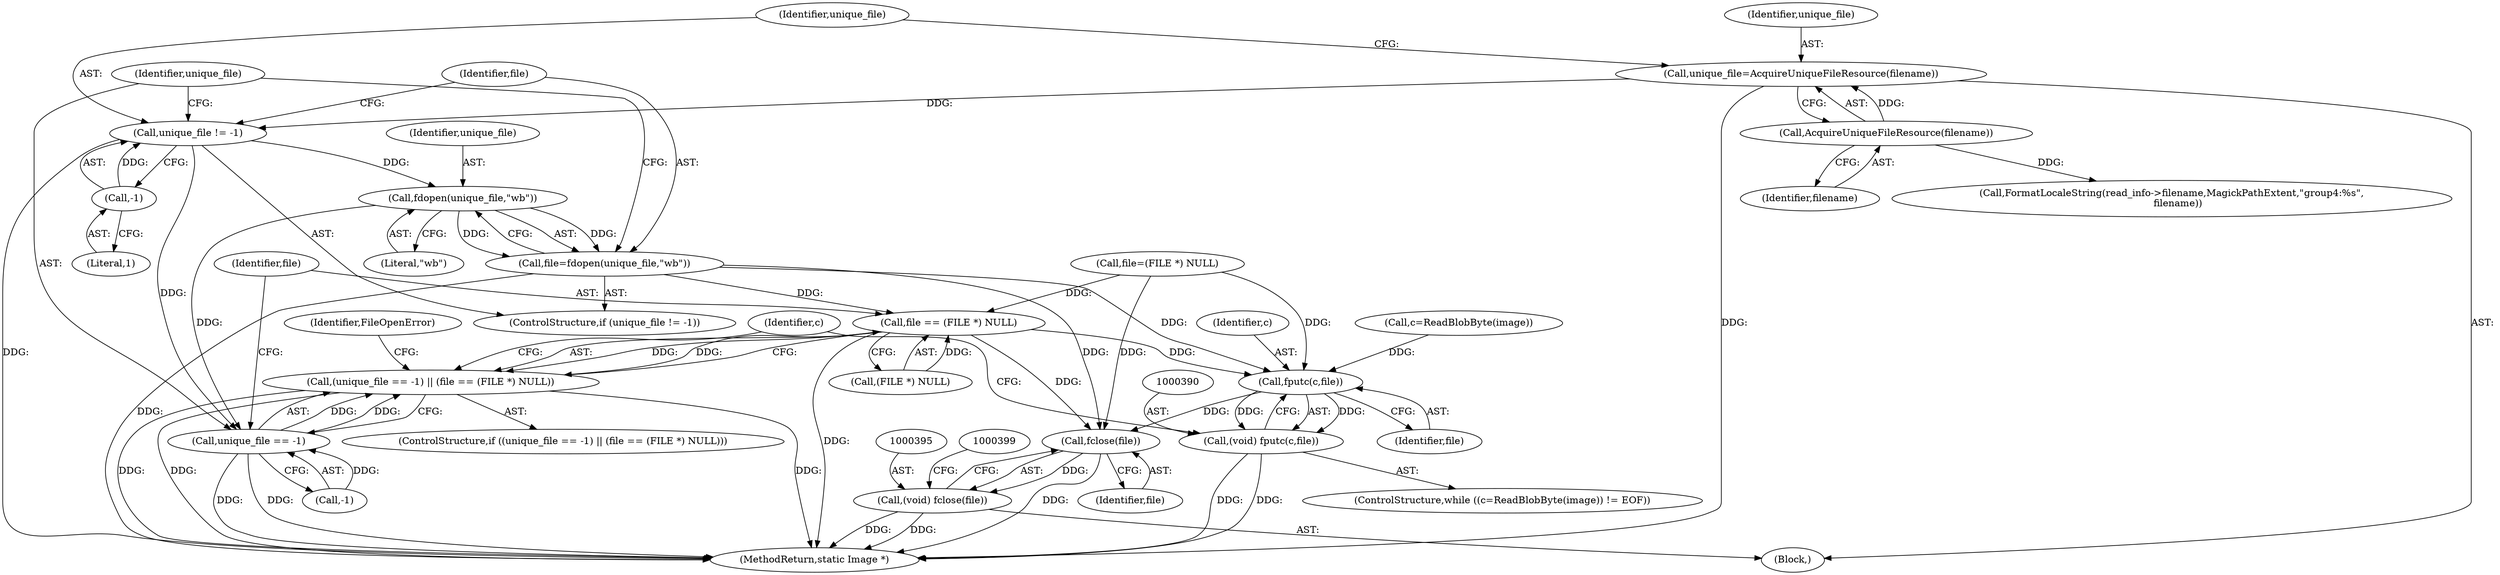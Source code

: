 digraph "1_ImageMagick_6b6bff054d569a77973f2140c0e86366e6168a6c@API" {
"1000365" [label="(Call,fdopen(unique_file,\"wb\"))"];
"1000359" [label="(Call,unique_file != -1)"];
"1000354" [label="(Call,unique_file=AcquireUniqueFileResource(filename))"];
"1000356" [label="(Call,AcquireUniqueFileResource(filename))"];
"1000361" [label="(Call,-1)"];
"1000363" [label="(Call,file=fdopen(unique_file,\"wb\"))"];
"1000374" [label="(Call,file == (FILE *) NULL)"];
"1000369" [label="(Call,(unique_file == -1) || (file == (FILE *) NULL))"];
"1000391" [label="(Call,fputc(c,file))"];
"1000389" [label="(Call,(void) fputc(c,file))"];
"1000396" [label="(Call,fclose(file))"];
"1000394" [label="(Call,(void) fclose(file))"];
"1000370" [label="(Call,unique_file == -1)"];
"1000354" [label="(Call,unique_file=AcquireUniqueFileResource(filename))"];
"1000374" [label="(Call,file == (FILE *) NULL)"];
"1000382" [label="(ControlStructure,while ((c=ReadBlobByte(image)) != EOF))"];
"1000397" [label="(Identifier,file)"];
"1000370" [label="(Call,unique_file == -1)"];
"1000357" [label="(Identifier,filename)"];
"1000371" [label="(Identifier,unique_file)"];
"1000393" [label="(Identifier,file)"];
"1000392" [label="(Identifier,c)"];
"1000384" [label="(Call,c=ReadBlobByte(image))"];
"1000365" [label="(Call,fdopen(unique_file,\"wb\"))"];
"1000360" [label="(Identifier,unique_file)"];
"1000376" [label="(Call,(FILE *) NULL)"];
"1000394" [label="(Call,(void) fclose(file))"];
"1000418" [label="(Call,FormatLocaleString(read_info->filename,MagickPathExtent,\"group4:%s\",\n    filename))"];
"1000358" [label="(ControlStructure,if (unique_file != -1))"];
"1000367" [label="(Literal,\"wb\")"];
"1000364" [label="(Identifier,file)"];
"1000391" [label="(Call,fputc(c,file))"];
"1000396" [label="(Call,fclose(file))"];
"1000363" [label="(Call,file=fdopen(unique_file,\"wb\"))"];
"1000366" [label="(Identifier,unique_file)"];
"1000389" [label="(Call,(void) fputc(c,file))"];
"1000372" [label="(Call,-1)"];
"1000385" [label="(Identifier,c)"];
"1000359" [label="(Call,unique_file != -1)"];
"1000349" [label="(Call,file=(FILE *) NULL)"];
"1000369" [label="(Call,(unique_file == -1) || (file == (FILE *) NULL))"];
"1000375" [label="(Identifier,file)"];
"1000355" [label="(Identifier,unique_file)"];
"1000356" [label="(Call,AcquireUniqueFileResource(filename))"];
"1000380" [label="(Identifier,FileOpenError)"];
"1000513" [label="(MethodReturn,static Image *)"];
"1000106" [label="(Block,)"];
"1000361" [label="(Call,-1)"];
"1000362" [label="(Literal,1)"];
"1000368" [label="(ControlStructure,if ((unique_file == -1) || (file == (FILE *) NULL)))"];
"1000365" -> "1000363"  [label="AST: "];
"1000365" -> "1000367"  [label="CFG: "];
"1000366" -> "1000365"  [label="AST: "];
"1000367" -> "1000365"  [label="AST: "];
"1000363" -> "1000365"  [label="CFG: "];
"1000365" -> "1000363"  [label="DDG: "];
"1000365" -> "1000363"  [label="DDG: "];
"1000359" -> "1000365"  [label="DDG: "];
"1000365" -> "1000370"  [label="DDG: "];
"1000359" -> "1000358"  [label="AST: "];
"1000359" -> "1000361"  [label="CFG: "];
"1000360" -> "1000359"  [label="AST: "];
"1000361" -> "1000359"  [label="AST: "];
"1000364" -> "1000359"  [label="CFG: "];
"1000371" -> "1000359"  [label="CFG: "];
"1000359" -> "1000513"  [label="DDG: "];
"1000354" -> "1000359"  [label="DDG: "];
"1000361" -> "1000359"  [label="DDG: "];
"1000359" -> "1000370"  [label="DDG: "];
"1000354" -> "1000106"  [label="AST: "];
"1000354" -> "1000356"  [label="CFG: "];
"1000355" -> "1000354"  [label="AST: "];
"1000356" -> "1000354"  [label="AST: "];
"1000360" -> "1000354"  [label="CFG: "];
"1000354" -> "1000513"  [label="DDG: "];
"1000356" -> "1000354"  [label="DDG: "];
"1000356" -> "1000357"  [label="CFG: "];
"1000357" -> "1000356"  [label="AST: "];
"1000356" -> "1000418"  [label="DDG: "];
"1000361" -> "1000362"  [label="CFG: "];
"1000362" -> "1000361"  [label="AST: "];
"1000363" -> "1000358"  [label="AST: "];
"1000364" -> "1000363"  [label="AST: "];
"1000371" -> "1000363"  [label="CFG: "];
"1000363" -> "1000513"  [label="DDG: "];
"1000363" -> "1000374"  [label="DDG: "];
"1000363" -> "1000391"  [label="DDG: "];
"1000363" -> "1000396"  [label="DDG: "];
"1000374" -> "1000369"  [label="AST: "];
"1000374" -> "1000376"  [label="CFG: "];
"1000375" -> "1000374"  [label="AST: "];
"1000376" -> "1000374"  [label="AST: "];
"1000369" -> "1000374"  [label="CFG: "];
"1000374" -> "1000513"  [label="DDG: "];
"1000374" -> "1000369"  [label="DDG: "];
"1000374" -> "1000369"  [label="DDG: "];
"1000349" -> "1000374"  [label="DDG: "];
"1000376" -> "1000374"  [label="DDG: "];
"1000374" -> "1000391"  [label="DDG: "];
"1000374" -> "1000396"  [label="DDG: "];
"1000369" -> "1000368"  [label="AST: "];
"1000369" -> "1000370"  [label="CFG: "];
"1000370" -> "1000369"  [label="AST: "];
"1000380" -> "1000369"  [label="CFG: "];
"1000385" -> "1000369"  [label="CFG: "];
"1000369" -> "1000513"  [label="DDG: "];
"1000369" -> "1000513"  [label="DDG: "];
"1000369" -> "1000513"  [label="DDG: "];
"1000370" -> "1000369"  [label="DDG: "];
"1000370" -> "1000369"  [label="DDG: "];
"1000391" -> "1000389"  [label="AST: "];
"1000391" -> "1000393"  [label="CFG: "];
"1000392" -> "1000391"  [label="AST: "];
"1000393" -> "1000391"  [label="AST: "];
"1000389" -> "1000391"  [label="CFG: "];
"1000391" -> "1000389"  [label="DDG: "];
"1000391" -> "1000389"  [label="DDG: "];
"1000384" -> "1000391"  [label="DDG: "];
"1000349" -> "1000391"  [label="DDG: "];
"1000391" -> "1000396"  [label="DDG: "];
"1000389" -> "1000382"  [label="AST: "];
"1000390" -> "1000389"  [label="AST: "];
"1000385" -> "1000389"  [label="CFG: "];
"1000389" -> "1000513"  [label="DDG: "];
"1000389" -> "1000513"  [label="DDG: "];
"1000396" -> "1000394"  [label="AST: "];
"1000396" -> "1000397"  [label="CFG: "];
"1000397" -> "1000396"  [label="AST: "];
"1000394" -> "1000396"  [label="CFG: "];
"1000396" -> "1000513"  [label="DDG: "];
"1000396" -> "1000394"  [label="DDG: "];
"1000349" -> "1000396"  [label="DDG: "];
"1000394" -> "1000106"  [label="AST: "];
"1000395" -> "1000394"  [label="AST: "];
"1000399" -> "1000394"  [label="CFG: "];
"1000394" -> "1000513"  [label="DDG: "];
"1000394" -> "1000513"  [label="DDG: "];
"1000370" -> "1000372"  [label="CFG: "];
"1000371" -> "1000370"  [label="AST: "];
"1000372" -> "1000370"  [label="AST: "];
"1000375" -> "1000370"  [label="CFG: "];
"1000370" -> "1000513"  [label="DDG: "];
"1000370" -> "1000513"  [label="DDG: "];
"1000372" -> "1000370"  [label="DDG: "];
}
